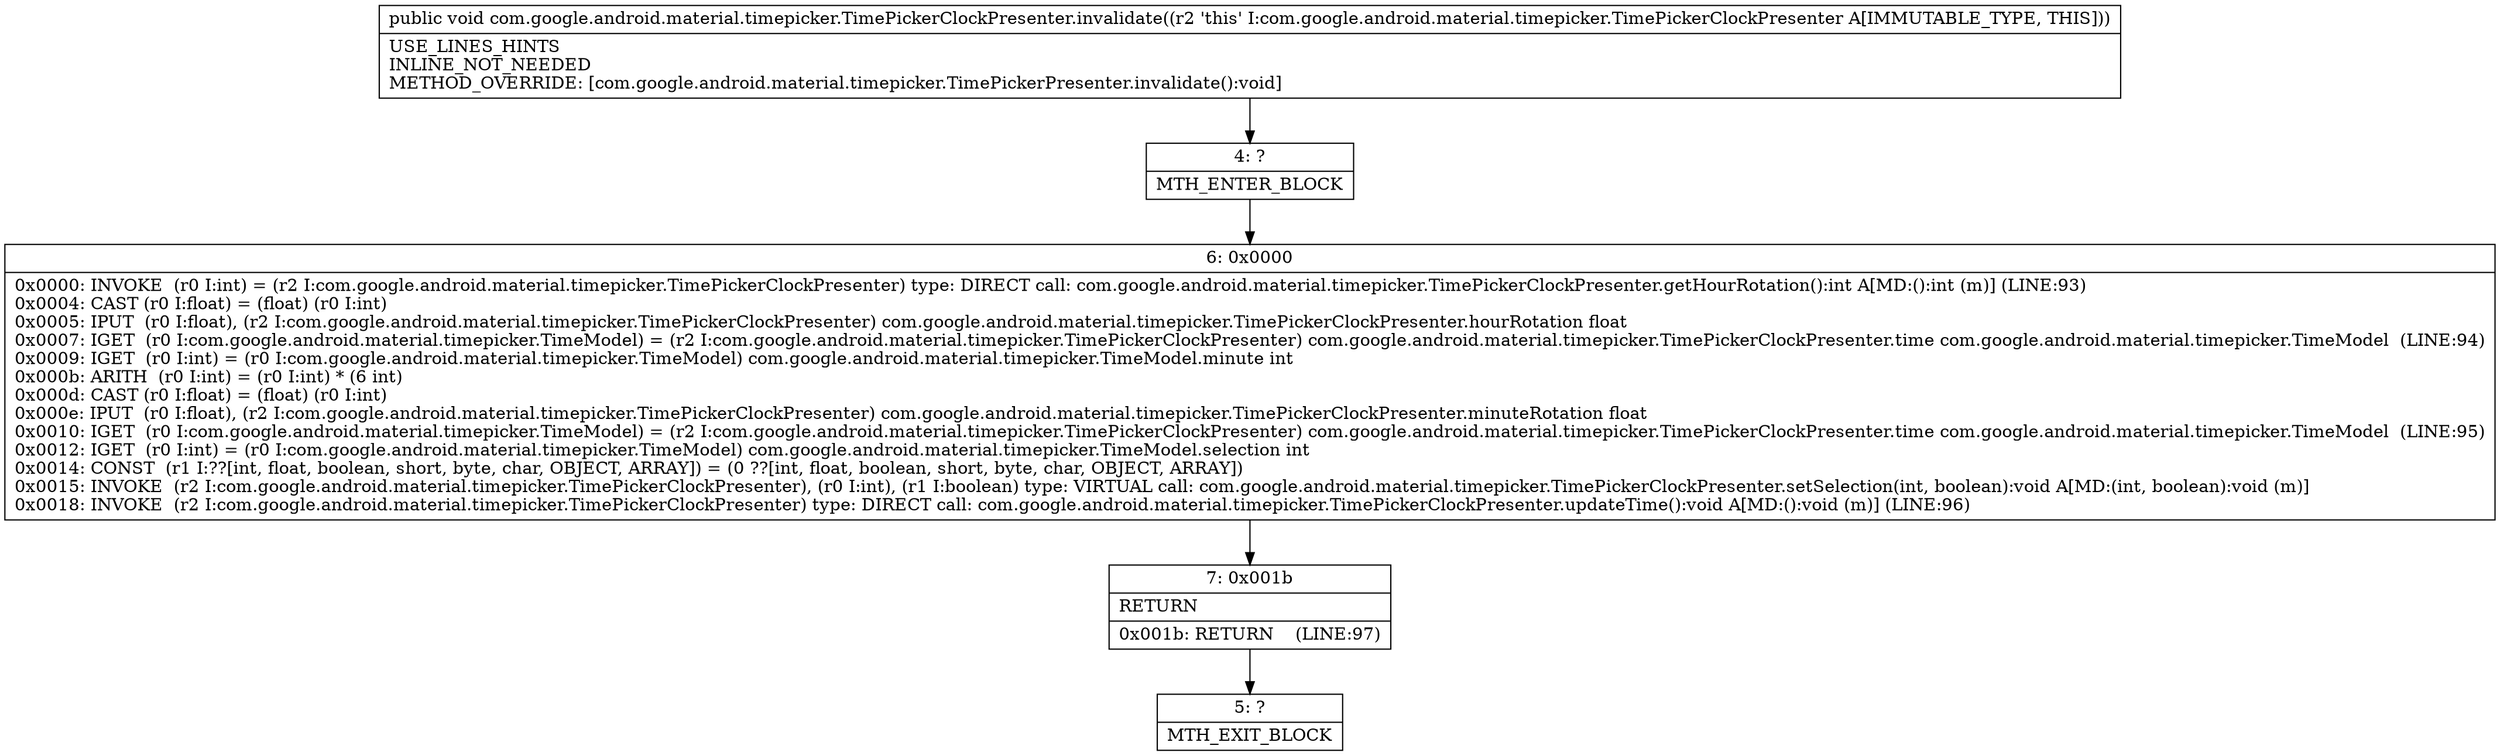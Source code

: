 digraph "CFG forcom.google.android.material.timepicker.TimePickerClockPresenter.invalidate()V" {
Node_4 [shape=record,label="{4\:\ ?|MTH_ENTER_BLOCK\l}"];
Node_6 [shape=record,label="{6\:\ 0x0000|0x0000: INVOKE  (r0 I:int) = (r2 I:com.google.android.material.timepicker.TimePickerClockPresenter) type: DIRECT call: com.google.android.material.timepicker.TimePickerClockPresenter.getHourRotation():int A[MD:():int (m)] (LINE:93)\l0x0004: CAST (r0 I:float) = (float) (r0 I:int) \l0x0005: IPUT  (r0 I:float), (r2 I:com.google.android.material.timepicker.TimePickerClockPresenter) com.google.android.material.timepicker.TimePickerClockPresenter.hourRotation float \l0x0007: IGET  (r0 I:com.google.android.material.timepicker.TimeModel) = (r2 I:com.google.android.material.timepicker.TimePickerClockPresenter) com.google.android.material.timepicker.TimePickerClockPresenter.time com.google.android.material.timepicker.TimeModel  (LINE:94)\l0x0009: IGET  (r0 I:int) = (r0 I:com.google.android.material.timepicker.TimeModel) com.google.android.material.timepicker.TimeModel.minute int \l0x000b: ARITH  (r0 I:int) = (r0 I:int) * (6 int) \l0x000d: CAST (r0 I:float) = (float) (r0 I:int) \l0x000e: IPUT  (r0 I:float), (r2 I:com.google.android.material.timepicker.TimePickerClockPresenter) com.google.android.material.timepicker.TimePickerClockPresenter.minuteRotation float \l0x0010: IGET  (r0 I:com.google.android.material.timepicker.TimeModel) = (r2 I:com.google.android.material.timepicker.TimePickerClockPresenter) com.google.android.material.timepicker.TimePickerClockPresenter.time com.google.android.material.timepicker.TimeModel  (LINE:95)\l0x0012: IGET  (r0 I:int) = (r0 I:com.google.android.material.timepicker.TimeModel) com.google.android.material.timepicker.TimeModel.selection int \l0x0014: CONST  (r1 I:??[int, float, boolean, short, byte, char, OBJECT, ARRAY]) = (0 ??[int, float, boolean, short, byte, char, OBJECT, ARRAY]) \l0x0015: INVOKE  (r2 I:com.google.android.material.timepicker.TimePickerClockPresenter), (r0 I:int), (r1 I:boolean) type: VIRTUAL call: com.google.android.material.timepicker.TimePickerClockPresenter.setSelection(int, boolean):void A[MD:(int, boolean):void (m)]\l0x0018: INVOKE  (r2 I:com.google.android.material.timepicker.TimePickerClockPresenter) type: DIRECT call: com.google.android.material.timepicker.TimePickerClockPresenter.updateTime():void A[MD:():void (m)] (LINE:96)\l}"];
Node_7 [shape=record,label="{7\:\ 0x001b|RETURN\l|0x001b: RETURN    (LINE:97)\l}"];
Node_5 [shape=record,label="{5\:\ ?|MTH_EXIT_BLOCK\l}"];
MethodNode[shape=record,label="{public void com.google.android.material.timepicker.TimePickerClockPresenter.invalidate((r2 'this' I:com.google.android.material.timepicker.TimePickerClockPresenter A[IMMUTABLE_TYPE, THIS]))  | USE_LINES_HINTS\lINLINE_NOT_NEEDED\lMETHOD_OVERRIDE: [com.google.android.material.timepicker.TimePickerPresenter.invalidate():void]\l}"];
MethodNode -> Node_4;Node_4 -> Node_6;
Node_6 -> Node_7;
Node_7 -> Node_5;
}

